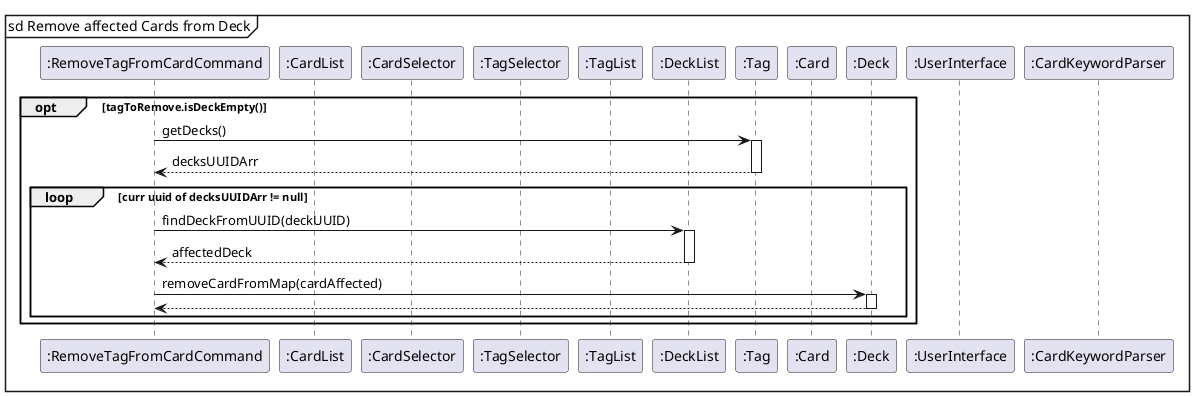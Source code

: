 
@startuml
autoactivate on

mainframe sd Remove affected Cards from Deck

participant ":RemoveTagFromCardCommand" as RemoveTagFromCardCommand
participant ":TagList" as TagList
participant ":CardList" as CardList
participant ":CardSelector" as CardSelector
participant ":TagSelector" as TagSelector
participant ":TagList" as TagList
participant ":DeckList" as DeckList
participant ":Tag" as Tag
participant ":Card" as Card
participant ":Deck" as Deck
participant ":UserInterface" as UserInterface
participant ":CardKeywordParser" as CardKeywordParser


opt tagToRemove.isDeckEmpty()
RemoveTagFromCardCommand -> Tag : getDecks()
return decksUUIDArr
loop curr uuid of decksUUIDArr != null
RemoveTagFromCardCommand -> DeckList : findDeckFromUUID(deckUUID)
return affectedDeck
RemoveTagFromCardCommand -> Deck : removeCardFromMap(cardAffected)
return
end loop
end

@enduml
